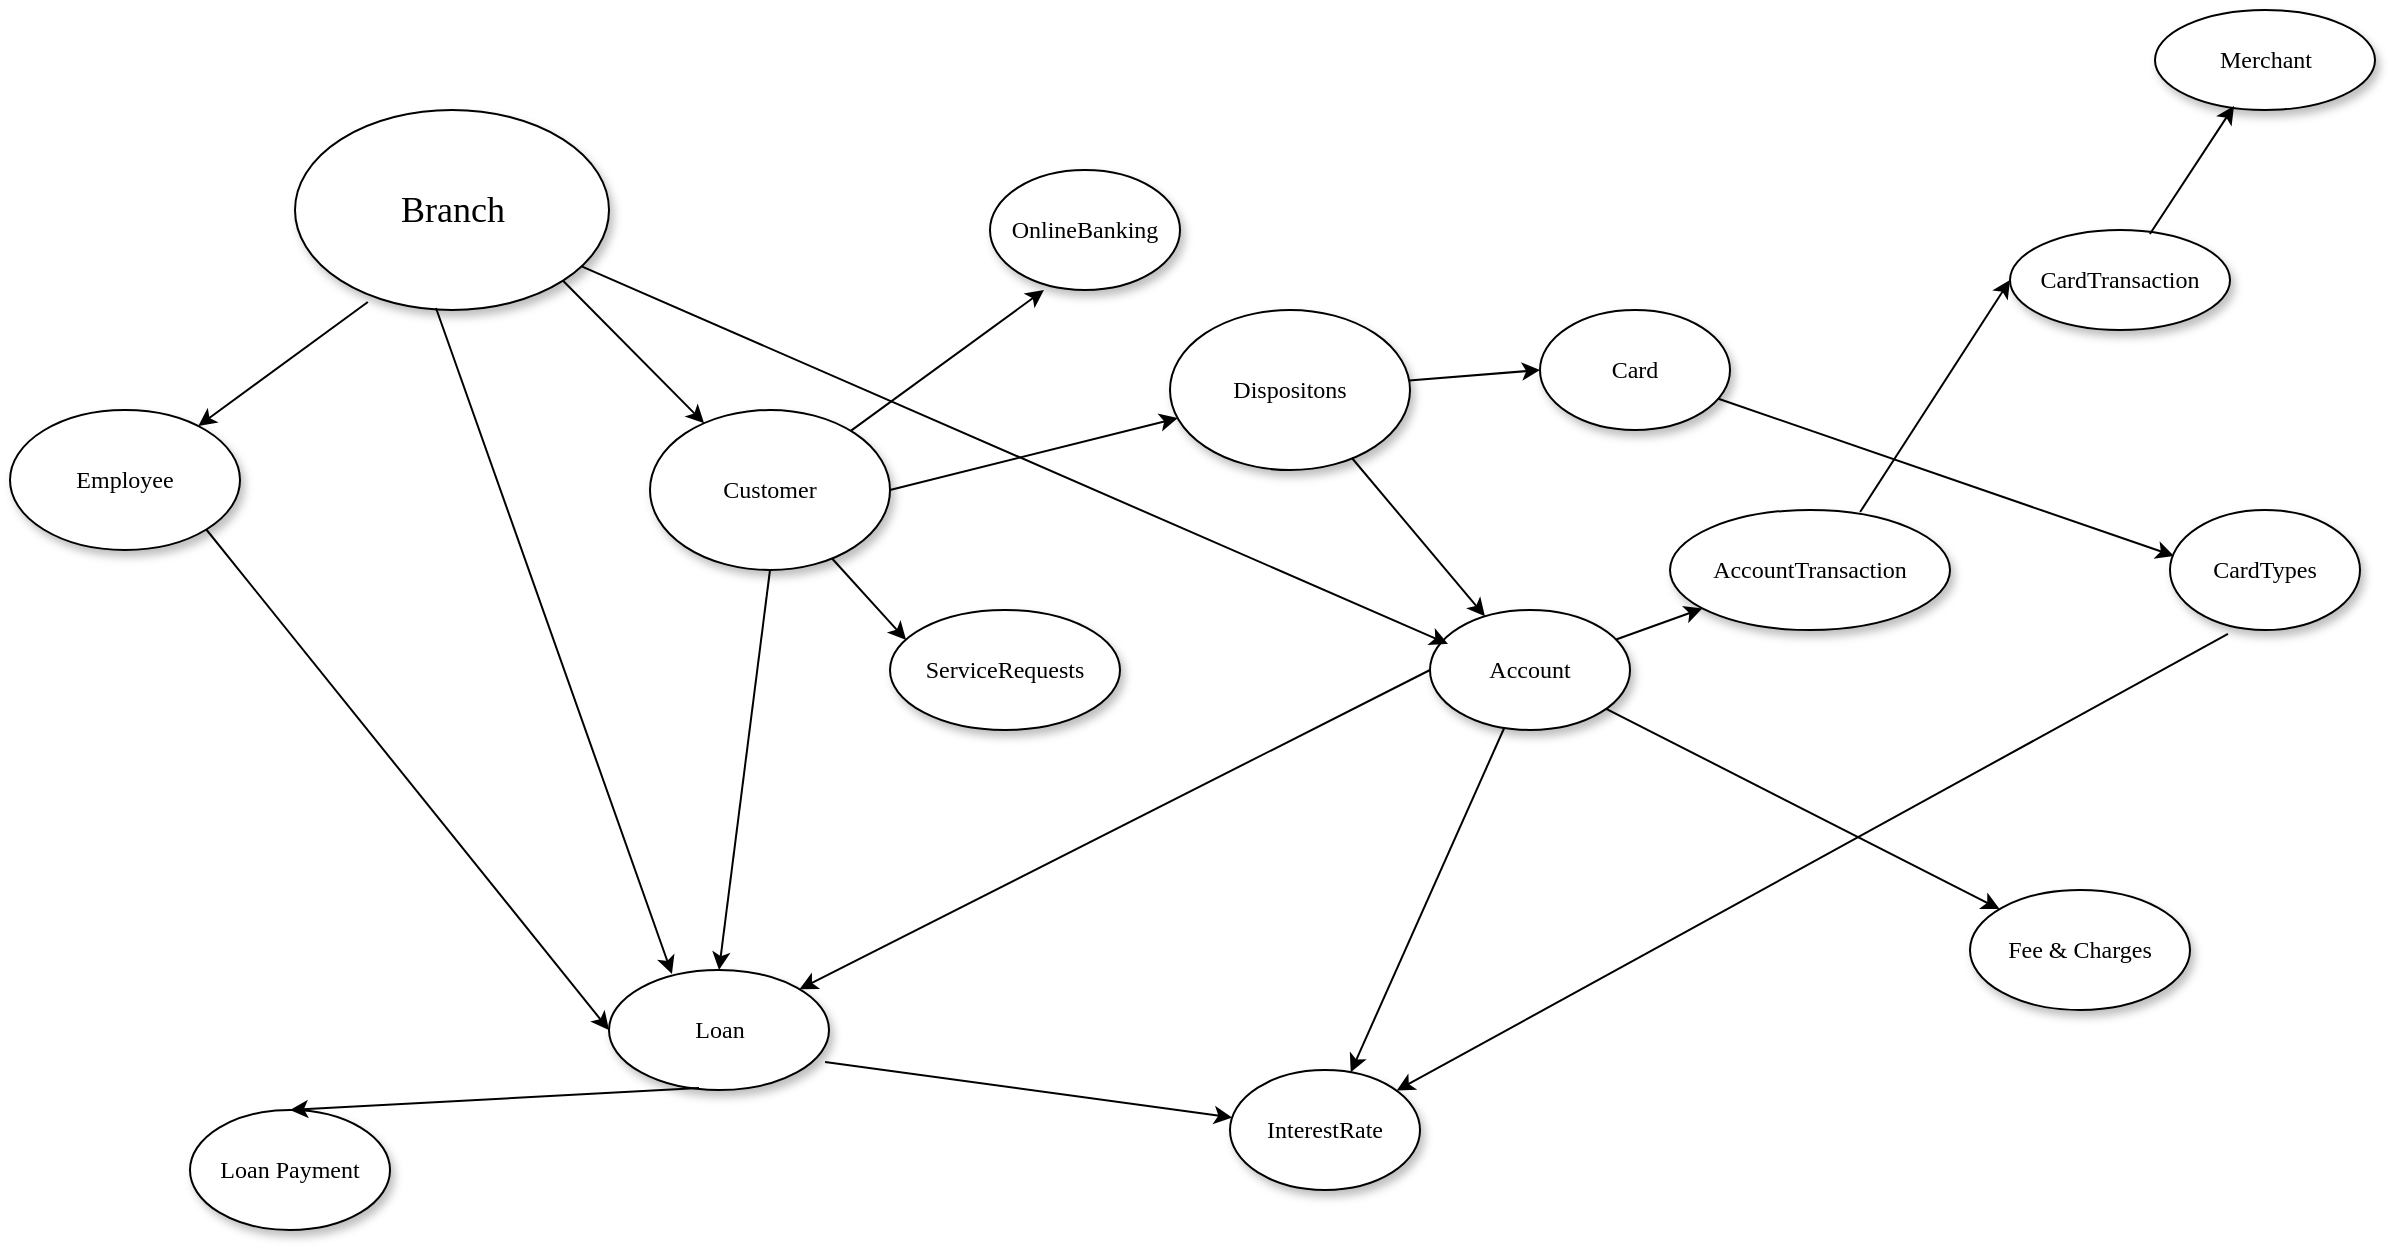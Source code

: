 <mxfile version="26.1.0">
  <diagram name="Page-1" id="42789a77-a242-8287-6e28-9cd8cfd52e62">
    <mxGraphModel dx="1674" dy="1630" grid="1" gridSize="10" guides="1" tooltips="1" connect="1" arrows="1" fold="1" page="1" pageScale="1" pageWidth="1100" pageHeight="850" background="none" math="0" shadow="0">
      <root>
        <mxCell id="0" />
        <mxCell id="1" parent="0" />
        <mxCell id="1ea317790d2ca983-1" value="Customer" style="ellipse;whiteSpace=wrap;html=1;rounded=0;shadow=1;comic=0;labelBackgroundColor=none;strokeWidth=1;fontFamily=Verdana;fontSize=12;align=center;" parent="1" vertex="1">
          <mxGeometry x="470" y="-180" width="120" height="80" as="geometry" />
        </mxCell>
        <mxCell id="1ea317790d2ca983-2" value="&lt;span&gt;AccountTransaction&lt;/span&gt;" style="ellipse;whiteSpace=wrap;html=1;rounded=0;shadow=1;comic=0;labelBackgroundColor=none;strokeWidth=1;fontFamily=Verdana;fontSize=12;align=center;" parent="1" vertex="1">
          <mxGeometry x="980" y="-130" width="140" height="60" as="geometry" />
        </mxCell>
        <mxCell id="1ea317790d2ca983-3" value="Loan" style="ellipse;whiteSpace=wrap;html=1;rounded=0;shadow=1;comic=0;labelBackgroundColor=none;strokeWidth=1;fontFamily=Verdana;fontSize=12;align=center;" parent="1" vertex="1">
          <mxGeometry x="449.5" y="100" width="110" height="60" as="geometry" />
        </mxCell>
        <mxCell id="1ea317790d2ca983-4" value="Loan Payment" style="ellipse;whiteSpace=wrap;html=1;rounded=0;shadow=1;comic=0;labelBackgroundColor=none;strokeWidth=1;fontFamily=Verdana;fontSize=12;align=center;" parent="1" vertex="1">
          <mxGeometry x="240" y="170" width="100" height="60" as="geometry" />
        </mxCell>
        <mxCell id="1ea317790d2ca983-6" value="Employee" style="ellipse;whiteSpace=wrap;html=1;rounded=0;shadow=1;comic=0;labelBackgroundColor=none;strokeWidth=1;fontFamily=Verdana;fontSize=12;align=center;" parent="1" vertex="1">
          <mxGeometry x="150" y="-180" width="115" height="70" as="geometry" />
        </mxCell>
        <mxCell id="1ea317790d2ca983-7" value="&lt;font style=&quot;font-size: 18px;&quot;&gt;Branch&lt;/font&gt;" style="ellipse;whiteSpace=wrap;html=1;rounded=0;shadow=1;comic=0;labelBackgroundColor=none;strokeWidth=1;fontFamily=Verdana;fontSize=12;align=center;" parent="1" vertex="1">
          <mxGeometry x="292.5" y="-330" width="157" height="100" as="geometry" />
        </mxCell>
        <mxCell id="1ea317790d2ca983-9" value="Account" style="ellipse;whiteSpace=wrap;html=1;rounded=0;shadow=1;comic=0;labelBackgroundColor=none;strokeWidth=1;fontFamily=Verdana;fontSize=12;align=center;" parent="1" vertex="1">
          <mxGeometry x="860" y="-80" width="100" height="60" as="geometry" />
        </mxCell>
        <mxCell id="1ea317790d2ca983-10" value="ServiceRequests" style="ellipse;whiteSpace=wrap;html=1;rounded=0;shadow=1;comic=0;labelBackgroundColor=none;strokeWidth=1;fontFamily=Verdana;fontSize=12;align=center;" parent="1" vertex="1">
          <mxGeometry x="590" y="-80" width="115" height="60" as="geometry" />
        </mxCell>
        <mxCell id="1ea317790d2ca983-11" value="OnlineBanking" style="ellipse;whiteSpace=wrap;html=1;rounded=0;shadow=1;comic=0;labelBackgroundColor=none;strokeWidth=1;fontFamily=Verdana;fontSize=12;align=center;" parent="1" vertex="1">
          <mxGeometry x="640" y="-300" width="95" height="60" as="geometry" />
        </mxCell>
        <mxCell id="L-mZv3lj2pJlcHnpwfpV-1" value="Card" style="ellipse;whiteSpace=wrap;html=1;rounded=0;shadow=1;comic=0;labelBackgroundColor=none;strokeWidth=1;fontFamily=Verdana;fontSize=12;align=center;" parent="1" vertex="1">
          <mxGeometry x="915" y="-230" width="95" height="60" as="geometry" />
        </mxCell>
        <mxCell id="L-mZv3lj2pJlcHnpwfpV-2" value="InterestRate" style="ellipse;whiteSpace=wrap;html=1;rounded=0;shadow=1;comic=0;labelBackgroundColor=none;strokeWidth=1;fontFamily=Verdana;fontSize=12;align=center;" parent="1" vertex="1">
          <mxGeometry x="760" y="150" width="95" height="60" as="geometry" />
        </mxCell>
        <mxCell id="L-mZv3lj2pJlcHnpwfpV-8" value="Fee &amp;amp; Charges" style="ellipse;whiteSpace=wrap;html=1;rounded=0;shadow=1;comic=0;labelBackgroundColor=none;strokeWidth=1;fontFamily=Verdana;fontSize=12;align=center;" parent="1" vertex="1">
          <mxGeometry x="1130" y="60" width="110" height="60" as="geometry" />
        </mxCell>
        <mxCell id="CMnvgwUVl4E-l6Ewx-nv-1" value="Dispositons" style="ellipse;whiteSpace=wrap;html=1;rounded=0;shadow=1;comic=0;labelBackgroundColor=none;strokeWidth=1;fontFamily=Verdana;fontSize=12;align=center;" parent="1" vertex="1">
          <mxGeometry x="730" y="-230" width="120" height="80" as="geometry" />
        </mxCell>
        <mxCell id="CMnvgwUVl4E-l6Ewx-nv-2" value="" style="endArrow=classic;html=1;rounded=0;entryX=0.284;entryY=1;entryDx=0;entryDy=0;entryPerimeter=0;" parent="1" source="1ea317790d2ca983-1" target="1ea317790d2ca983-11" edge="1">
          <mxGeometry width="50" height="50" relative="1" as="geometry">
            <mxPoint x="405" y="140" as="sourcePoint" />
            <mxPoint x="455" y="90" as="targetPoint" />
          </mxGeometry>
        </mxCell>
        <mxCell id="CMnvgwUVl4E-l6Ewx-nv-3" value="" style="endArrow=classic;html=1;rounded=0;entryX=0.07;entryY=0.25;entryDx=0;entryDy=0;entryPerimeter=0;" parent="1" source="1ea317790d2ca983-1" target="1ea317790d2ca983-10" edge="1">
          <mxGeometry width="50" height="50" relative="1" as="geometry">
            <mxPoint x="560" as="sourcePoint" />
            <mxPoint x="610" y="-50" as="targetPoint" />
          </mxGeometry>
        </mxCell>
        <mxCell id="CMnvgwUVl4E-l6Ewx-nv-4" value="" style="endArrow=classic;html=1;rounded=0;exitX=0.5;exitY=1;exitDx=0;exitDy=0;entryX=0.5;entryY=0;entryDx=0;entryDy=0;" parent="1" source="1ea317790d2ca983-1" target="1ea317790d2ca983-3" edge="1">
          <mxGeometry width="50" height="50" relative="1" as="geometry">
            <mxPoint x="410" y="-20" as="sourcePoint" />
            <mxPoint x="460" y="-70" as="targetPoint" />
          </mxGeometry>
        </mxCell>
        <mxCell id="CMnvgwUVl4E-l6Ewx-nv-5" value="" style="endArrow=classic;html=1;rounded=0;exitX=1;exitY=0.5;exitDx=0;exitDy=0;" parent="1" source="1ea317790d2ca983-1" target="CMnvgwUVl4E-l6Ewx-nv-1" edge="1">
          <mxGeometry width="50" height="50" relative="1" as="geometry">
            <mxPoint x="500" y="40" as="sourcePoint" />
            <mxPoint x="550" y="-10" as="targetPoint" />
          </mxGeometry>
        </mxCell>
        <mxCell id="CMnvgwUVl4E-l6Ewx-nv-6" value="" style="endArrow=classic;html=1;rounded=0;exitX=1;exitY=1;exitDx=0;exitDy=0;" parent="1" source="1ea317790d2ca983-7" target="1ea317790d2ca983-1" edge="1">
          <mxGeometry width="50" height="50" relative="1" as="geometry">
            <mxPoint x="440" y="10" as="sourcePoint" />
            <mxPoint x="490" y="-40" as="targetPoint" />
          </mxGeometry>
        </mxCell>
        <mxCell id="CMnvgwUVl4E-l6Ewx-nv-7" value="" style="endArrow=classic;html=1;rounded=0;exitX=0.232;exitY=0.96;exitDx=0;exitDy=0;exitPerimeter=0;" parent="1" source="1ea317790d2ca983-7" target="1ea317790d2ca983-6" edge="1">
          <mxGeometry width="50" height="50" relative="1" as="geometry">
            <mxPoint x="420" y="-60" as="sourcePoint" />
            <mxPoint x="470" y="-110" as="targetPoint" />
          </mxGeometry>
        </mxCell>
        <mxCell id="CMnvgwUVl4E-l6Ewx-nv-10" value="" style="endArrow=classic;html=1;rounded=0;exitX=1;exitY=1;exitDx=0;exitDy=0;entryX=0;entryY=0.5;entryDx=0;entryDy=0;" parent="1" source="1ea317790d2ca983-6" target="1ea317790d2ca983-3" edge="1">
          <mxGeometry width="50" height="50" relative="1" as="geometry">
            <mxPoint x="292.5" y="30" as="sourcePoint" />
            <mxPoint x="342.5" y="-20" as="targetPoint" />
          </mxGeometry>
        </mxCell>
        <mxCell id="CMnvgwUVl4E-l6Ewx-nv-11" value="" style="endArrow=classic;html=1;rounded=0;exitX=0.982;exitY=0.767;exitDx=0;exitDy=0;exitPerimeter=0;" parent="1" source="1ea317790d2ca983-3" target="L-mZv3lj2pJlcHnpwfpV-2" edge="1">
          <mxGeometry width="50" height="50" relative="1" as="geometry">
            <mxPoint x="640" y="130" as="sourcePoint" />
            <mxPoint x="690" y="80" as="targetPoint" />
          </mxGeometry>
        </mxCell>
        <mxCell id="CMnvgwUVl4E-l6Ewx-nv-12" value="" style="endArrow=classic;html=1;rounded=0;exitX=0.409;exitY=0.983;exitDx=0;exitDy=0;exitPerimeter=0;entryX=0.5;entryY=0;entryDx=0;entryDy=0;" parent="1" source="1ea317790d2ca983-3" target="1ea317790d2ca983-4" edge="1">
          <mxGeometry width="50" height="50" relative="1" as="geometry">
            <mxPoint x="665" y="175" as="sourcePoint" />
            <mxPoint x="715" y="125" as="targetPoint" />
          </mxGeometry>
        </mxCell>
        <mxCell id="CMnvgwUVl4E-l6Ewx-nv-13" value="" style="endArrow=classic;html=1;rounded=0;entryX=0;entryY=0.5;entryDx=0;entryDy=0;" parent="1" source="CMnvgwUVl4E-l6Ewx-nv-1" target="L-mZv3lj2pJlcHnpwfpV-1" edge="1">
          <mxGeometry width="50" height="50" relative="1" as="geometry">
            <mxPoint x="835" y="60" as="sourcePoint" />
            <mxPoint x="885" y="10" as="targetPoint" />
          </mxGeometry>
        </mxCell>
        <mxCell id="CMnvgwUVl4E-l6Ewx-nv-14" value="" style="endArrow=classic;html=1;rounded=0;exitX=0.758;exitY=0.925;exitDx=0;exitDy=0;exitPerimeter=0;" parent="1" source="CMnvgwUVl4E-l6Ewx-nv-1" target="1ea317790d2ca983-9" edge="1">
          <mxGeometry width="50" height="50" relative="1" as="geometry">
            <mxPoint x="830" y="60" as="sourcePoint" />
            <mxPoint x="880" y="10" as="targetPoint" />
          </mxGeometry>
        </mxCell>
        <mxCell id="CMnvgwUVl4E-l6Ewx-nv-15" value="" style="endArrow=classic;html=1;rounded=0;" parent="1" source="1ea317790d2ca983-9" target="1ea317790d2ca983-2" edge="1">
          <mxGeometry width="50" height="50" relative="1" as="geometry">
            <mxPoint x="1020" as="sourcePoint" />
            <mxPoint x="1070" y="-50" as="targetPoint" />
          </mxGeometry>
        </mxCell>
        <mxCell id="CMnvgwUVl4E-l6Ewx-nv-16" value="" style="endArrow=classic;html=1;rounded=0;" parent="1" source="1ea317790d2ca983-9" target="L-mZv3lj2pJlcHnpwfpV-2" edge="1">
          <mxGeometry width="50" height="50" relative="1" as="geometry">
            <mxPoint x="715" y="140" as="sourcePoint" />
            <mxPoint x="765" y="90" as="targetPoint" />
          </mxGeometry>
        </mxCell>
        <mxCell id="CMnvgwUVl4E-l6Ewx-nv-17" value="" style="endArrow=classic;html=1;rounded=0;entryX=0;entryY=0.5;entryDx=0;entryDy=0;exitX=0.679;exitY=0.017;exitDx=0;exitDy=0;exitPerimeter=0;" parent="1" source="1ea317790d2ca983-2" target="CMnvgwUVl4E-l6Ewx-nv-19" edge="1">
          <mxGeometry width="50" height="50" relative="1" as="geometry">
            <mxPoint x="1060" y="-130" as="sourcePoint" />
            <mxPoint x="1150" y="-140" as="targetPoint" />
          </mxGeometry>
        </mxCell>
        <mxCell id="CMnvgwUVl4E-l6Ewx-nv-18" value="" style="endArrow=classic;html=1;rounded=0;" parent="1" source="1ea317790d2ca983-9" target="L-mZv3lj2pJlcHnpwfpV-8" edge="1">
          <mxGeometry width="50" height="50" relative="1" as="geometry">
            <mxPoint x="790" y="140" as="sourcePoint" />
            <mxPoint x="840" y="90" as="targetPoint" />
          </mxGeometry>
        </mxCell>
        <mxCell id="CMnvgwUVl4E-l6Ewx-nv-19" value="&lt;span&gt;CardTransaction&lt;/span&gt;" style="ellipse;whiteSpace=wrap;html=1;rounded=0;shadow=1;comic=0;labelBackgroundColor=none;strokeWidth=1;fontFamily=Verdana;fontSize=12;align=center;" parent="1" vertex="1">
          <mxGeometry x="1150" y="-270" width="110" height="50" as="geometry" />
        </mxCell>
        <mxCell id="CMnvgwUVl4E-l6Ewx-nv-20" value="CardTypes" style="ellipse;whiteSpace=wrap;html=1;rounded=0;shadow=1;comic=0;labelBackgroundColor=none;strokeWidth=1;fontFamily=Verdana;fontSize=12;align=center;" parent="1" vertex="1">
          <mxGeometry x="1230" y="-130" width="95" height="60" as="geometry" />
        </mxCell>
        <mxCell id="CMnvgwUVl4E-l6Ewx-nv-21" value="" style="endArrow=classic;html=1;rounded=0;entryX=0.021;entryY=0.383;entryDx=0;entryDy=0;entryPerimeter=0;" parent="1" source="L-mZv3lj2pJlcHnpwfpV-1" target="CMnvgwUVl4E-l6Ewx-nv-20" edge="1">
          <mxGeometry width="50" height="50" relative="1" as="geometry">
            <mxPoint x="1230" y="80" as="sourcePoint" />
            <mxPoint x="1280" y="30" as="targetPoint" />
          </mxGeometry>
        </mxCell>
        <mxCell id="CMnvgwUVl4E-l6Ewx-nv-22" value="" style="endArrow=classic;html=1;rounded=0;exitX=0.305;exitY=1.033;exitDx=0;exitDy=0;exitPerimeter=0;" parent="1" source="CMnvgwUVl4E-l6Ewx-nv-20" target="L-mZv3lj2pJlcHnpwfpV-2" edge="1">
          <mxGeometry width="50" height="50" relative="1" as="geometry">
            <mxPoint x="1200" y="70" as="sourcePoint" />
            <mxPoint x="1250" y="20" as="targetPoint" />
          </mxGeometry>
        </mxCell>
        <mxCell id="CMnvgwUVl4E-l6Ewx-nv-23" value="" style="endArrow=classic;html=1;rounded=0;exitX=0;exitY=0.5;exitDx=0;exitDy=0;" parent="1" source="1ea317790d2ca983-9" target="1ea317790d2ca983-3" edge="1">
          <mxGeometry width="50" height="50" relative="1" as="geometry">
            <mxPoint x="640" y="-20" as="sourcePoint" />
            <mxPoint x="690" y="-70" as="targetPoint" />
          </mxGeometry>
        </mxCell>
        <mxCell id="CMnvgwUVl4E-l6Ewx-nv-24" value="" style="endArrow=classic;html=1;rounded=0;exitX=0.449;exitY=0.99;exitDx=0;exitDy=0;exitPerimeter=0;entryX=0.286;entryY=0.033;entryDx=0;entryDy=0;entryPerimeter=0;" parent="1" source="1ea317790d2ca983-7" target="1ea317790d2ca983-3" edge="1">
          <mxGeometry width="50" height="50" relative="1" as="geometry">
            <mxPoint x="640" y="-20" as="sourcePoint" />
            <mxPoint x="690" y="-70" as="targetPoint" />
          </mxGeometry>
        </mxCell>
        <mxCell id="CMnvgwUVl4E-l6Ewx-nv-25" value="" style="endArrow=classic;html=1;rounded=0;entryX=0.09;entryY=0.283;entryDx=0;entryDy=0;entryPerimeter=0;" parent="1" source="1ea317790d2ca983-7" target="1ea317790d2ca983-9" edge="1">
          <mxGeometry width="50" height="50" relative="1" as="geometry">
            <mxPoint x="640" y="-20" as="sourcePoint" />
            <mxPoint x="690" y="-70" as="targetPoint" />
          </mxGeometry>
        </mxCell>
        <mxCell id="_6xraBXI8WNpjIkIISsA-1" value="&lt;span&gt;Merchant&lt;/span&gt;" style="ellipse;whiteSpace=wrap;html=1;rounded=0;shadow=1;comic=0;labelBackgroundColor=none;strokeWidth=1;fontFamily=Verdana;fontSize=12;align=center;" vertex="1" parent="1">
          <mxGeometry x="1222.5" y="-380" width="110" height="50" as="geometry" />
        </mxCell>
        <mxCell id="_6xraBXI8WNpjIkIISsA-2" value="" style="endArrow=classic;html=1;rounded=0;exitX=0.636;exitY=0.04;exitDx=0;exitDy=0;exitPerimeter=0;entryX=0.359;entryY=0.96;entryDx=0;entryDy=0;entryPerimeter=0;" edge="1" parent="1" source="CMnvgwUVl4E-l6Ewx-nv-19" target="_6xraBXI8WNpjIkIISsA-1">
          <mxGeometry width="50" height="50" relative="1" as="geometry">
            <mxPoint x="1210" y="-280" as="sourcePoint" />
            <mxPoint x="1260" y="-330" as="targetPoint" />
          </mxGeometry>
        </mxCell>
      </root>
    </mxGraphModel>
  </diagram>
</mxfile>

